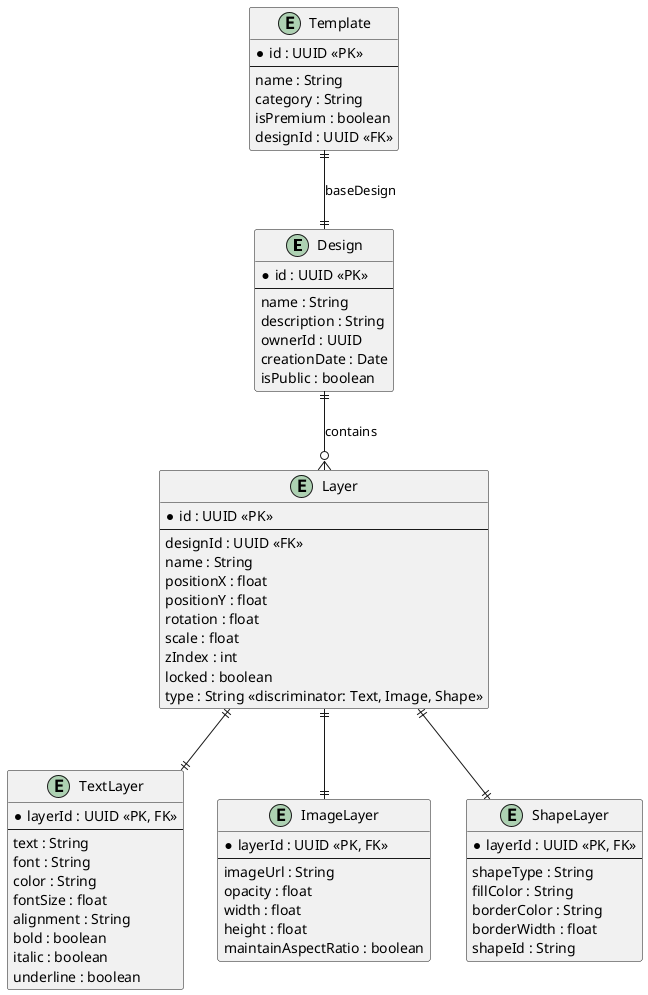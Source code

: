 @startuml
' Definición del modelo de base de datos
entity Design {
  * id : UUID <<PK>>
  --
  name : String
  description : String
  ownerId : UUID
  creationDate : Date
  isPublic : boolean
}

entity Layer {
  * id : UUID <<PK>>
  --
  designId : UUID <<FK>>
  name : String
  positionX : float
  positionY : float
  rotation : float
  scale : float
  zIndex : int
  locked : boolean
  type : String <<discriminator: Text, Image, Shape>>
}

entity TextLayer {
  * layerId : UUID <<PK, FK>>
  --
  text : String
  font : String
  color : String
  fontSize : float
  alignment : String
  bold : boolean
  italic : boolean
  underline : boolean
}

entity ImageLayer {
  * layerId : UUID <<PK, FK>>
  --
  imageUrl : String
  opacity : float
  width : float
  height : float
  maintainAspectRatio : boolean
}

entity ShapeLayer {
  * layerId : UUID <<PK, FK>>
  --
  shapeType : String
  fillColor : String
  borderColor : String
  borderWidth : float
  shapeId : String
}

entity Template {
  * id : UUID <<PK>>
  --
  name : String
  category : String
  isPremium : boolean
  designId : UUID <<FK>>
}

' Relaciones
Design ||--o{ Layer : contains
Layer ||--|| TextLayer
Layer ||--|| ImageLayer
Layer ||--|| ShapeLayer
Template ||--|| Design : baseDesign
@enduml
